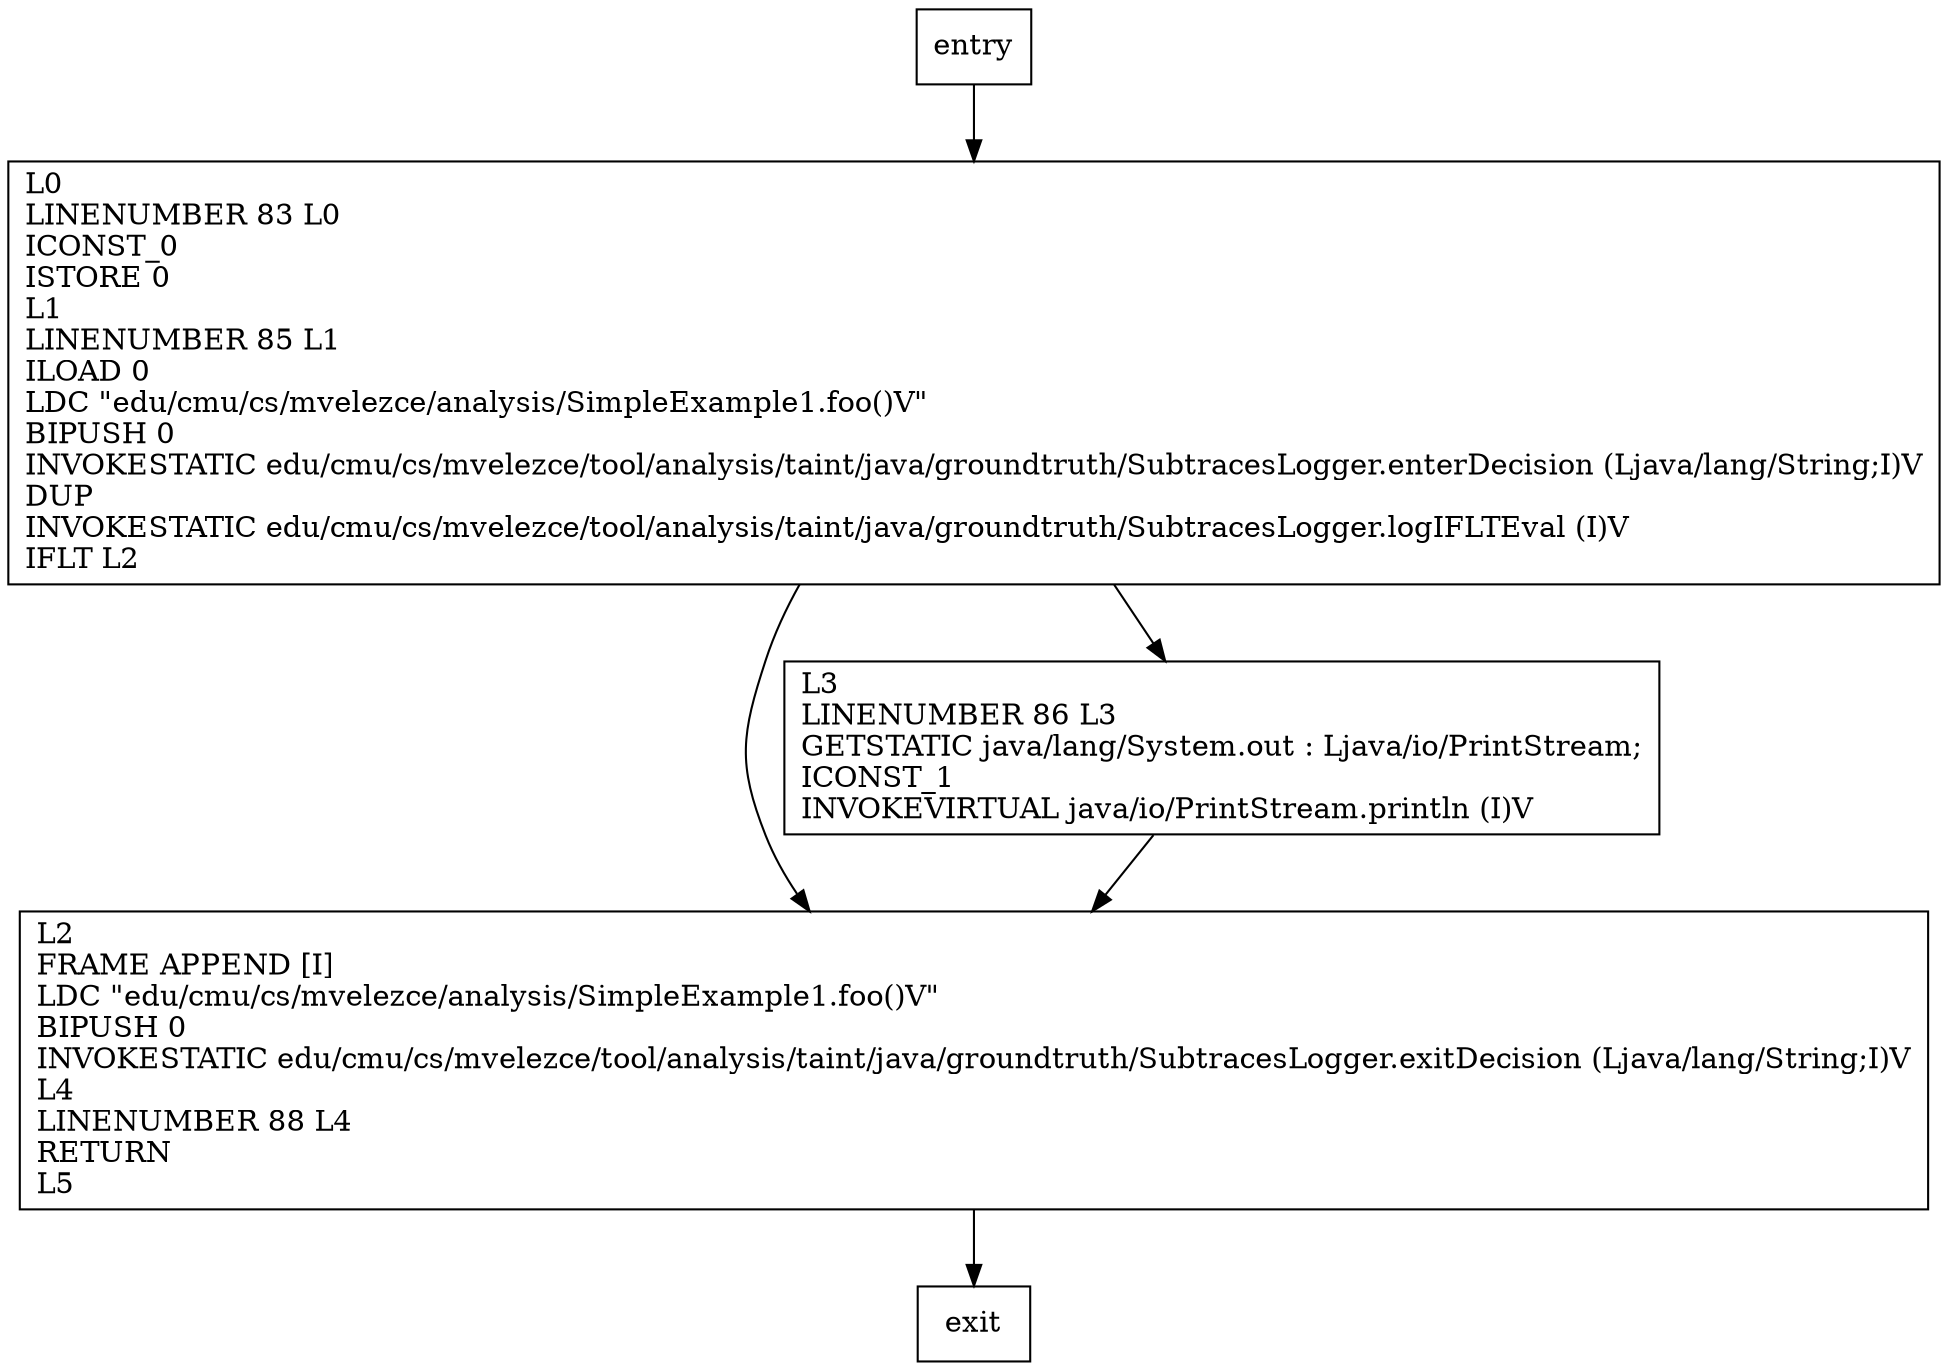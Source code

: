 digraph foo {
node [shape=record];
2023349777 [label="L2\lFRAME APPEND [I]\lLDC \"edu/cmu/cs/mvelezce/analysis/SimpleExample1.foo()V\"\lBIPUSH 0\lINVOKESTATIC edu/cmu/cs/mvelezce/tool/analysis/taint/java/groundtruth/SubtracesLogger.exitDecision (Ljava/lang/String;I)V\lL4\lLINENUMBER 88 L4\lRETURN\lL5\l"];
79092014 [label="L0\lLINENUMBER 83 L0\lICONST_0\lISTORE 0\lL1\lLINENUMBER 85 L1\lILOAD 0\lLDC \"edu/cmu/cs/mvelezce/analysis/SimpleExample1.foo()V\"\lBIPUSH 0\lINVOKESTATIC edu/cmu/cs/mvelezce/tool/analysis/taint/java/groundtruth/SubtracesLogger.enterDecision (Ljava/lang/String;I)V\lDUP\lINVOKESTATIC edu/cmu/cs/mvelezce/tool/analysis/taint/java/groundtruth/SubtracesLogger.logIFLTEval (I)V\lIFLT L2\l"];
864657274 [label="L3\lLINENUMBER 86 L3\lGETSTATIC java/lang/System.out : Ljava/io/PrintStream;\lICONST_1\lINVOKEVIRTUAL java/io/PrintStream.println (I)V\l"];
entry;
exit;
entry -> 79092014;
2023349777 -> exit;
79092014 -> 2023349777;
79092014 -> 864657274;
864657274 -> 2023349777;
}
